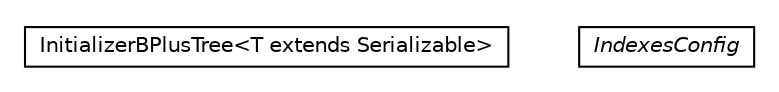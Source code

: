 #!/usr/local/bin/dot
#
# Class diagram 
# Generated by UMLGraph version 5.1 (http://www.umlgraph.org/)
#

digraph G {
	edge [fontname="Helvetica",fontsize=10,labelfontname="Helvetica",labelfontsize=10];
	node [fontname="Helvetica",fontsize=10,shape=plaintext];
	nodesep=0.25;
	ranksep=0.5;
	// pt.ist.fenixframework.indexes.InitializerBPlusTree<T extends java.io.Serializable>
	c2599 [label=<<table title="pt.ist.fenixframework.indexes.InitializerBPlusTree" border="0" cellborder="1" cellspacing="0" cellpadding="2" port="p" href="./InitializerBPlusTree.html">
		<tr><td><table border="0" cellspacing="0" cellpadding="1">
<tr><td align="center" balign="center"> InitializerBPlusTree&lt;T extends Serializable&gt; </td></tr>
		</table></td></tr>
		</table>>, fontname="Helvetica", fontcolor="black", fontsize=10.0];
	// pt.ist.fenixframework.indexes.IndexesConfig
	c2600 [label=<<table title="pt.ist.fenixframework.indexes.IndexesConfig" border="0" cellborder="1" cellspacing="0" cellpadding="2" port="p" href="./IndexesConfig.html">
		<tr><td><table border="0" cellspacing="0" cellpadding="1">
<tr><td align="center" balign="center"><font face="Helvetica-Oblique"> IndexesConfig </font></td></tr>
		</table></td></tr>
		</table>>, fontname="Helvetica", fontcolor="black", fontsize=10.0];
}

